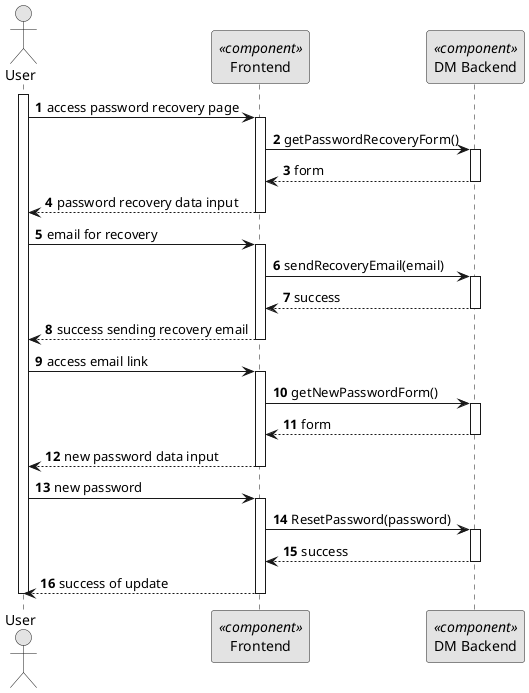 @startuml 5.1.1
skinparam monochrome true
skinparam packageStyle rectangle
skinparam shadowing false

autonumber

actor "User" as AD
participant "Frontend" as FE <<component>>
participant "DM Backend" as BE <<component>>



activate AD
AD -> FE: access password recovery page
activate FE
FE -> BE: getPasswordRecoveryForm()
activate BE
BE --> FE: form
deactivate BE
FE --> AD : password recovery data input
deactivate FE
AD -> FE : email for recovery
activate FE
FE -> BE : sendRecoveryEmail(email)
activate BE
BE --> FE: success
deactivate BE
FE --> AD : success sending recovery email
deactivate FE
AD -> FE: access email link
activate FE
FE -> BE: getNewPasswordForm()
activate BE
BE --> FE: form
deactivate BE
FE --> AD : new password data input
deactivate FE
AD -> FE : new password
activate FE
FE -> BE : ResetPassword(password)
activate BE
BE --> FE: success
deactivate BE
FE --> AD : success of update
deactivate FE
deactivate AD


@enduml